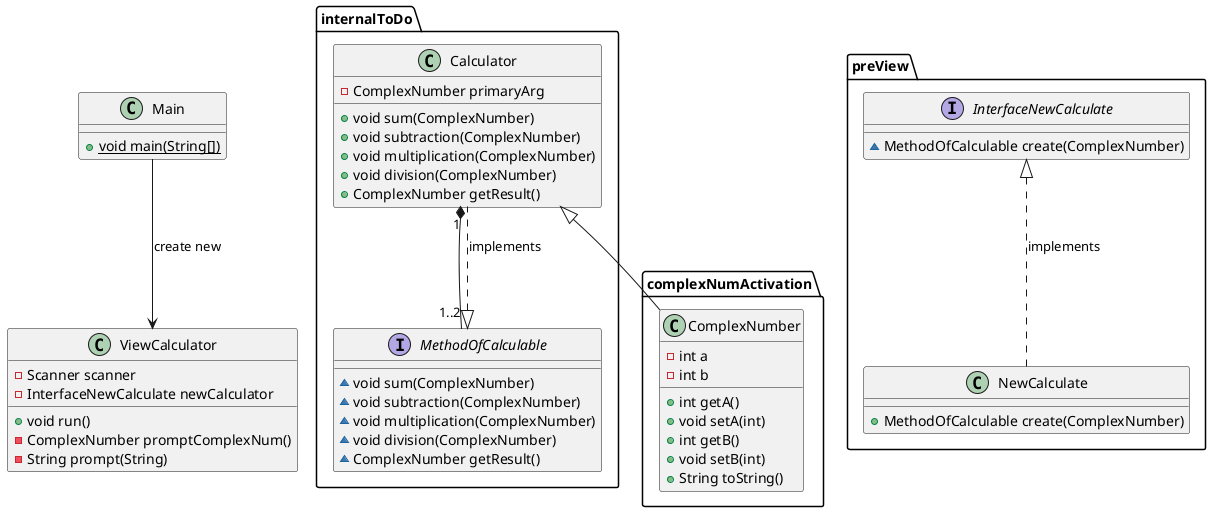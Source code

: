 @startuml

' SOLID: Single responsibility, Open-closed,
'  Liskov substitution, Interface segregation и Dependency inversion.

' !ДА '1. Single Responsibility Principle (SRP): Каждый класс отвечает за одну задачу.
' !ДА '2. Open/Closed Principle (OCP): Расширяемые, но закрытые для модификации компоненты.
' !ДА '3. Liskov Substitution Principle (LSP): Обеспечить заменяемость объектов
'   базового класса объектами производных классов без нарушения корректности программы.
' !ДА '4. Interface Segregation Principle (ISP): Использовать множество специфических интерфейсов
'    вместо одного обобщенного.
' !ДА '5. Dependency Inversion Principle (DIP): Реализовать обратные зависимости — высокоуровневые
'   модули не должны зависеть от низкоуровневых.


' Определяет поведение операций '+, -, *, /, =' по запросу от пользователя 'scanner'
' В методе реализован Интерфейс, который отвечает за создание нового объекта
class ViewCalculator {
- Scanner scanner
- InterfaceNewCalculate newCalculator
+ void run()
- ComplexNumber promptComplexNum()
- String prompt(String)
}

' вводные данные, необходимые для выполнения операции
' класс отвечает только за определение введенных данных
' введенные данные a и b с типом private, что обеспечивает - Расширяемые, но закрытые для модификации компоненты
class complexNumActivation.ComplexNumber {
- int a
- int b
+ int getA()
+ void setA(int)
+ int getB()
+ void setB(int)
+ String toString()
}


' Создание объекта Calculator
' Запуск Calculator.run
class Main {
+ {static} void main(String[])
}

' описывает поведение каждой из операций
' использует интерфейс MethodOfCalculable
class internalToDo.Calculator {
- ComplexNumber primaryArg
+ void sum(ComplexNumber)
+ void subtraction(ComplexNumber)
+ void multiplication(ComplexNumber)
+ void division(ComplexNumber)
+ ComplexNumber getResult()
}

' интерфейс методов выполнения операций '+, -, *, /, ='

interface internalToDo.MethodOfCalculable {
~ void sum(ComplexNumber)
~ void subtraction(ComplexNumber)
~ void multiplication(ComplexNumber)
~ void division(ComplexNumber)
~ ComplexNumber getResult()
}

' Интерфейс отвечает за создание аргумента
interface preView.InterfaceNewCalculate {
~ MethodOfCalculable create(ComplexNumber)
}

' создает новый калькулятор
' имплементирован интерфейс введенного значения
class preView.NewCalculate {
+ MethodOfCalculable create(ComplexNumber)
}


internalToDo.MethodOfCalculable <|.. internalToDo.Calculator : implements
preView.InterfaceNewCalculate <|.. preView.NewCalculate : implements

'  высокоуровневые модули не должны зависеть от низкоуровневых:
internalToDo.Calculator <|-- ComplexNumber
Main --> ViewCalculator: create new
' Один калькулятор может принимать до 2  аргументов '+, -, *, /, ='
Calculator "1" *-- "1..2" MethodOfCalculable



@enduml